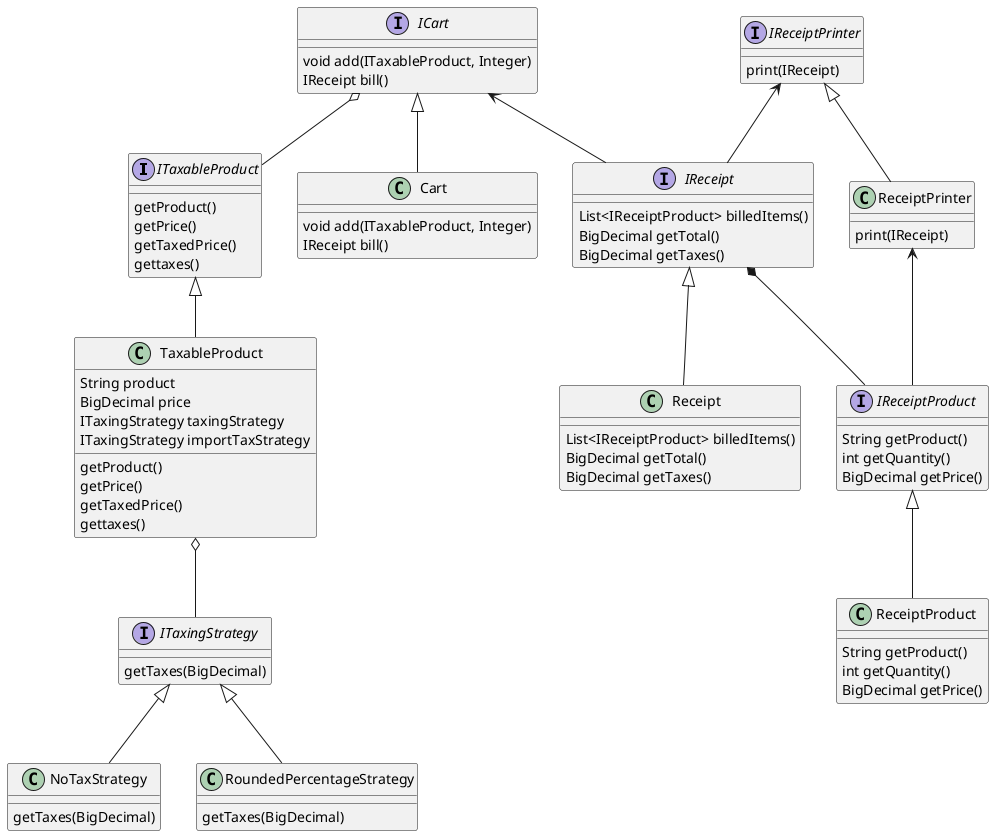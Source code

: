 @startuml
'https://plantuml.com/class-diagram

ITaxableProduct <|-- TaxableProduct
TaxableProduct o-- ITaxingStrategy
ITaxingStrategy <|-- NoTaxStrategy
ITaxingStrategy <|-- RoundedPercentageStrategy

ICart <|-- Cart
ICart o-- ITaxableProduct
ICart <-- IReceipt
IReceiptPrinter <-- IReceipt
IReceiptPrinter <|-- ReceiptPrinter
IReceipt <|-- Receipt
IReceiptProduct <|-- ReceiptProduct

IReceipt *-- IReceiptProduct
ReceiptPrinter <-- IReceiptProduct

interface ITaxableProduct {
    getProduct()
    getPrice()
    getTaxedPrice()
    gettaxes()
}

class TaxableProduct {
    String product
    BigDecimal price
    ITaxingStrategy taxingStrategy
    ITaxingStrategy importTaxStrategy
    getProduct()
    getPrice()
    getTaxedPrice()
    gettaxes()
}

interface ICart {
    void add(ITaxableProduct, Integer)
    IReceipt bill()
}

class Cart {
    void add(ITaxableProduct, Integer)
    IReceipt bill()
}

interface IReceipt {
    List<IReceiptProduct> billedItems()
    BigDecimal getTotal()
    BigDecimal getTaxes()
}

class Receipt {
    List<IReceiptProduct> billedItems()
    BigDecimal getTotal()
    BigDecimal getTaxes()
}

interface ITaxingStrategy {
    getTaxes(BigDecimal)
}

class NoTaxStrategy {
    getTaxes(BigDecimal)
}

class RoundedPercentageStrategy {
    getTaxes(BigDecimal)
}

interface IReceiptPrinter {
    print(IReceipt)
}

class ReceiptPrinter {
    print(IReceipt)
}

interface IReceiptProduct {
    String getProduct()
    int getQuantity()
    BigDecimal getPrice()
}

class ReceiptProduct {
    String getProduct()
    int getQuantity()
    BigDecimal getPrice()
}

@enduml